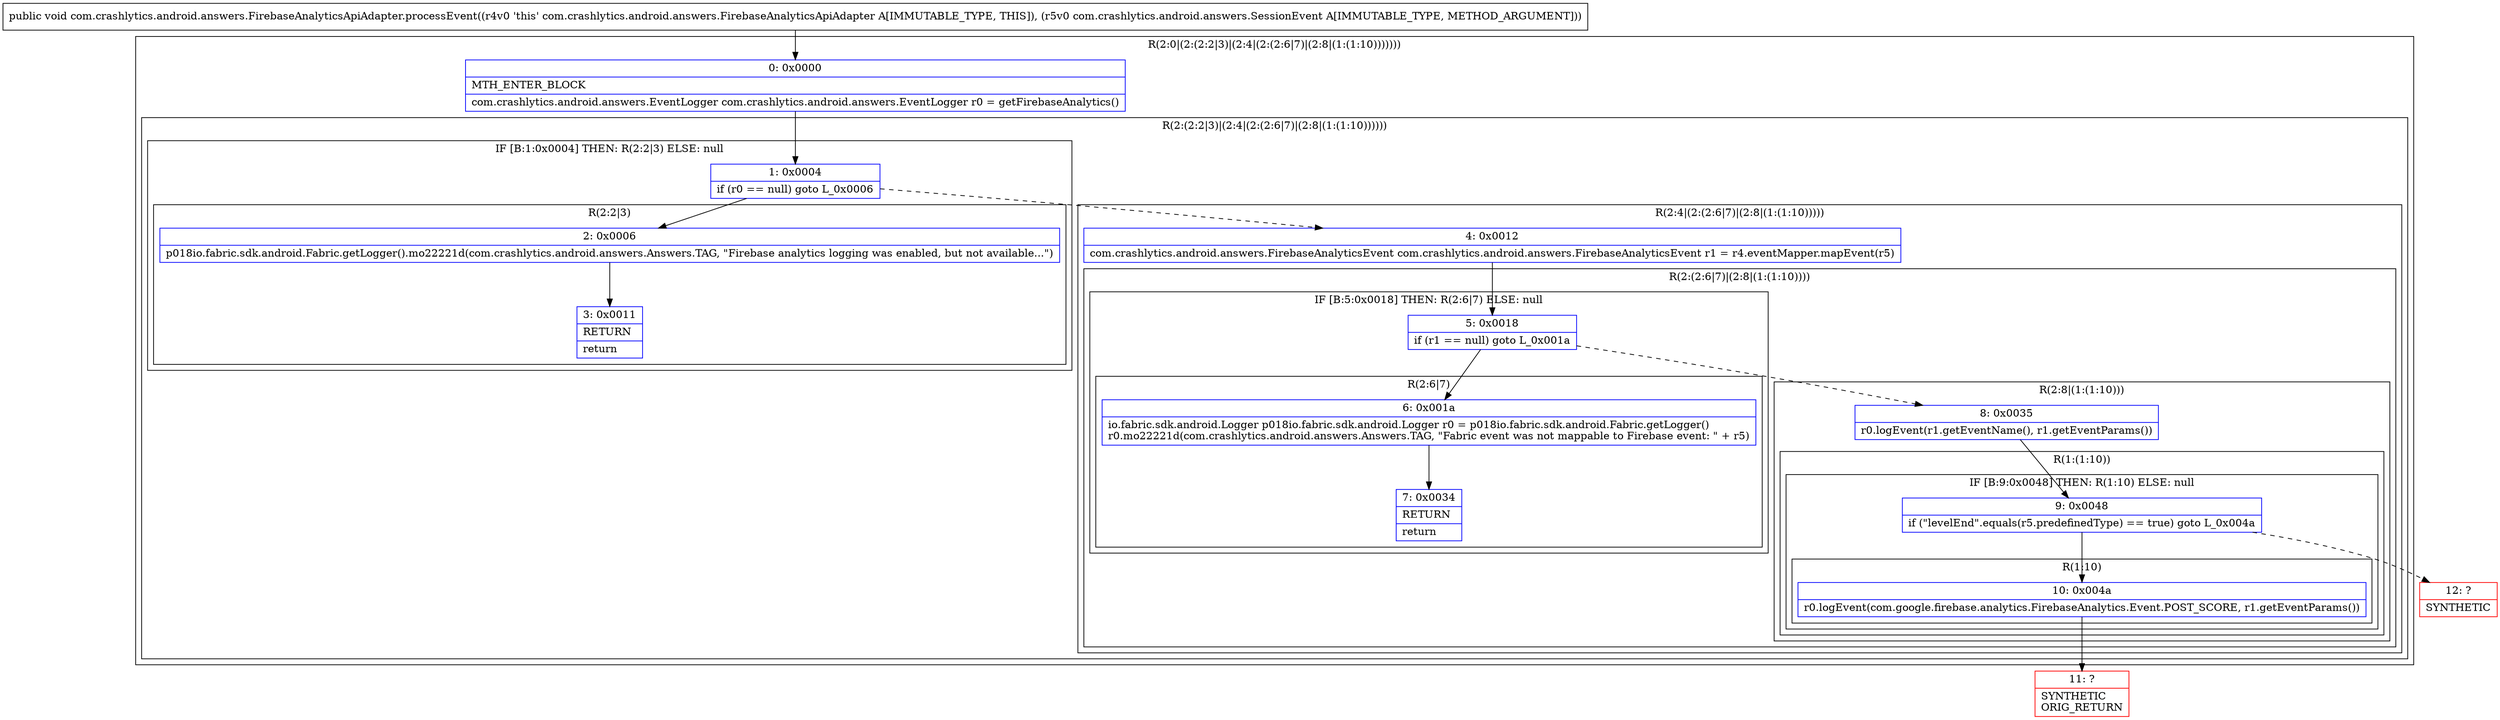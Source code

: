 digraph "CFG forcom.crashlytics.android.answers.FirebaseAnalyticsApiAdapter.processEvent(Lcom\/crashlytics\/android\/answers\/SessionEvent;)V" {
subgraph cluster_Region_1443466699 {
label = "R(2:0|(2:(2:2|3)|(2:4|(2:(2:6|7)|(2:8|(1:(1:10)))))))";
node [shape=record,color=blue];
Node_0 [shape=record,label="{0\:\ 0x0000|MTH_ENTER_BLOCK\l|com.crashlytics.android.answers.EventLogger com.crashlytics.android.answers.EventLogger r0 = getFirebaseAnalytics()\l}"];
subgraph cluster_Region_1498158533 {
label = "R(2:(2:2|3)|(2:4|(2:(2:6|7)|(2:8|(1:(1:10))))))";
node [shape=record,color=blue];
subgraph cluster_IfRegion_1320458901 {
label = "IF [B:1:0x0004] THEN: R(2:2|3) ELSE: null";
node [shape=record,color=blue];
Node_1 [shape=record,label="{1\:\ 0x0004|if (r0 == null) goto L_0x0006\l}"];
subgraph cluster_Region_1117429300 {
label = "R(2:2|3)";
node [shape=record,color=blue];
Node_2 [shape=record,label="{2\:\ 0x0006|p018io.fabric.sdk.android.Fabric.getLogger().mo22221d(com.crashlytics.android.answers.Answers.TAG, \"Firebase analytics logging was enabled, but not available...\")\l}"];
Node_3 [shape=record,label="{3\:\ 0x0011|RETURN\l|return\l}"];
}
}
subgraph cluster_Region_1709144267 {
label = "R(2:4|(2:(2:6|7)|(2:8|(1:(1:10)))))";
node [shape=record,color=blue];
Node_4 [shape=record,label="{4\:\ 0x0012|com.crashlytics.android.answers.FirebaseAnalyticsEvent com.crashlytics.android.answers.FirebaseAnalyticsEvent r1 = r4.eventMapper.mapEvent(r5)\l}"];
subgraph cluster_Region_1619653758 {
label = "R(2:(2:6|7)|(2:8|(1:(1:10))))";
node [shape=record,color=blue];
subgraph cluster_IfRegion_257242839 {
label = "IF [B:5:0x0018] THEN: R(2:6|7) ELSE: null";
node [shape=record,color=blue];
Node_5 [shape=record,label="{5\:\ 0x0018|if (r1 == null) goto L_0x001a\l}"];
subgraph cluster_Region_1640364195 {
label = "R(2:6|7)";
node [shape=record,color=blue];
Node_6 [shape=record,label="{6\:\ 0x001a|io.fabric.sdk.android.Logger p018io.fabric.sdk.android.Logger r0 = p018io.fabric.sdk.android.Fabric.getLogger()\lr0.mo22221d(com.crashlytics.android.answers.Answers.TAG, \"Fabric event was not mappable to Firebase event: \" + r5)\l}"];
Node_7 [shape=record,label="{7\:\ 0x0034|RETURN\l|return\l}"];
}
}
subgraph cluster_Region_1345833263 {
label = "R(2:8|(1:(1:10)))";
node [shape=record,color=blue];
Node_8 [shape=record,label="{8\:\ 0x0035|r0.logEvent(r1.getEventName(), r1.getEventParams())\l}"];
subgraph cluster_Region_1586422719 {
label = "R(1:(1:10))";
node [shape=record,color=blue];
subgraph cluster_IfRegion_1733633942 {
label = "IF [B:9:0x0048] THEN: R(1:10) ELSE: null";
node [shape=record,color=blue];
Node_9 [shape=record,label="{9\:\ 0x0048|if (\"levelEnd\".equals(r5.predefinedType) == true) goto L_0x004a\l}"];
subgraph cluster_Region_2141377825 {
label = "R(1:10)";
node [shape=record,color=blue];
Node_10 [shape=record,label="{10\:\ 0x004a|r0.logEvent(com.google.firebase.analytics.FirebaseAnalytics.Event.POST_SCORE, r1.getEventParams())\l}"];
}
}
}
}
}
}
}
}
Node_11 [shape=record,color=red,label="{11\:\ ?|SYNTHETIC\lORIG_RETURN\l}"];
Node_12 [shape=record,color=red,label="{12\:\ ?|SYNTHETIC\l}"];
MethodNode[shape=record,label="{public void com.crashlytics.android.answers.FirebaseAnalyticsApiAdapter.processEvent((r4v0 'this' com.crashlytics.android.answers.FirebaseAnalyticsApiAdapter A[IMMUTABLE_TYPE, THIS]), (r5v0 com.crashlytics.android.answers.SessionEvent A[IMMUTABLE_TYPE, METHOD_ARGUMENT])) }"];
MethodNode -> Node_0;
Node_0 -> Node_1;
Node_1 -> Node_2;
Node_1 -> Node_4[style=dashed];
Node_2 -> Node_3;
Node_4 -> Node_5;
Node_5 -> Node_6;
Node_5 -> Node_8[style=dashed];
Node_6 -> Node_7;
Node_8 -> Node_9;
Node_9 -> Node_10;
Node_9 -> Node_12[style=dashed];
Node_10 -> Node_11;
}

